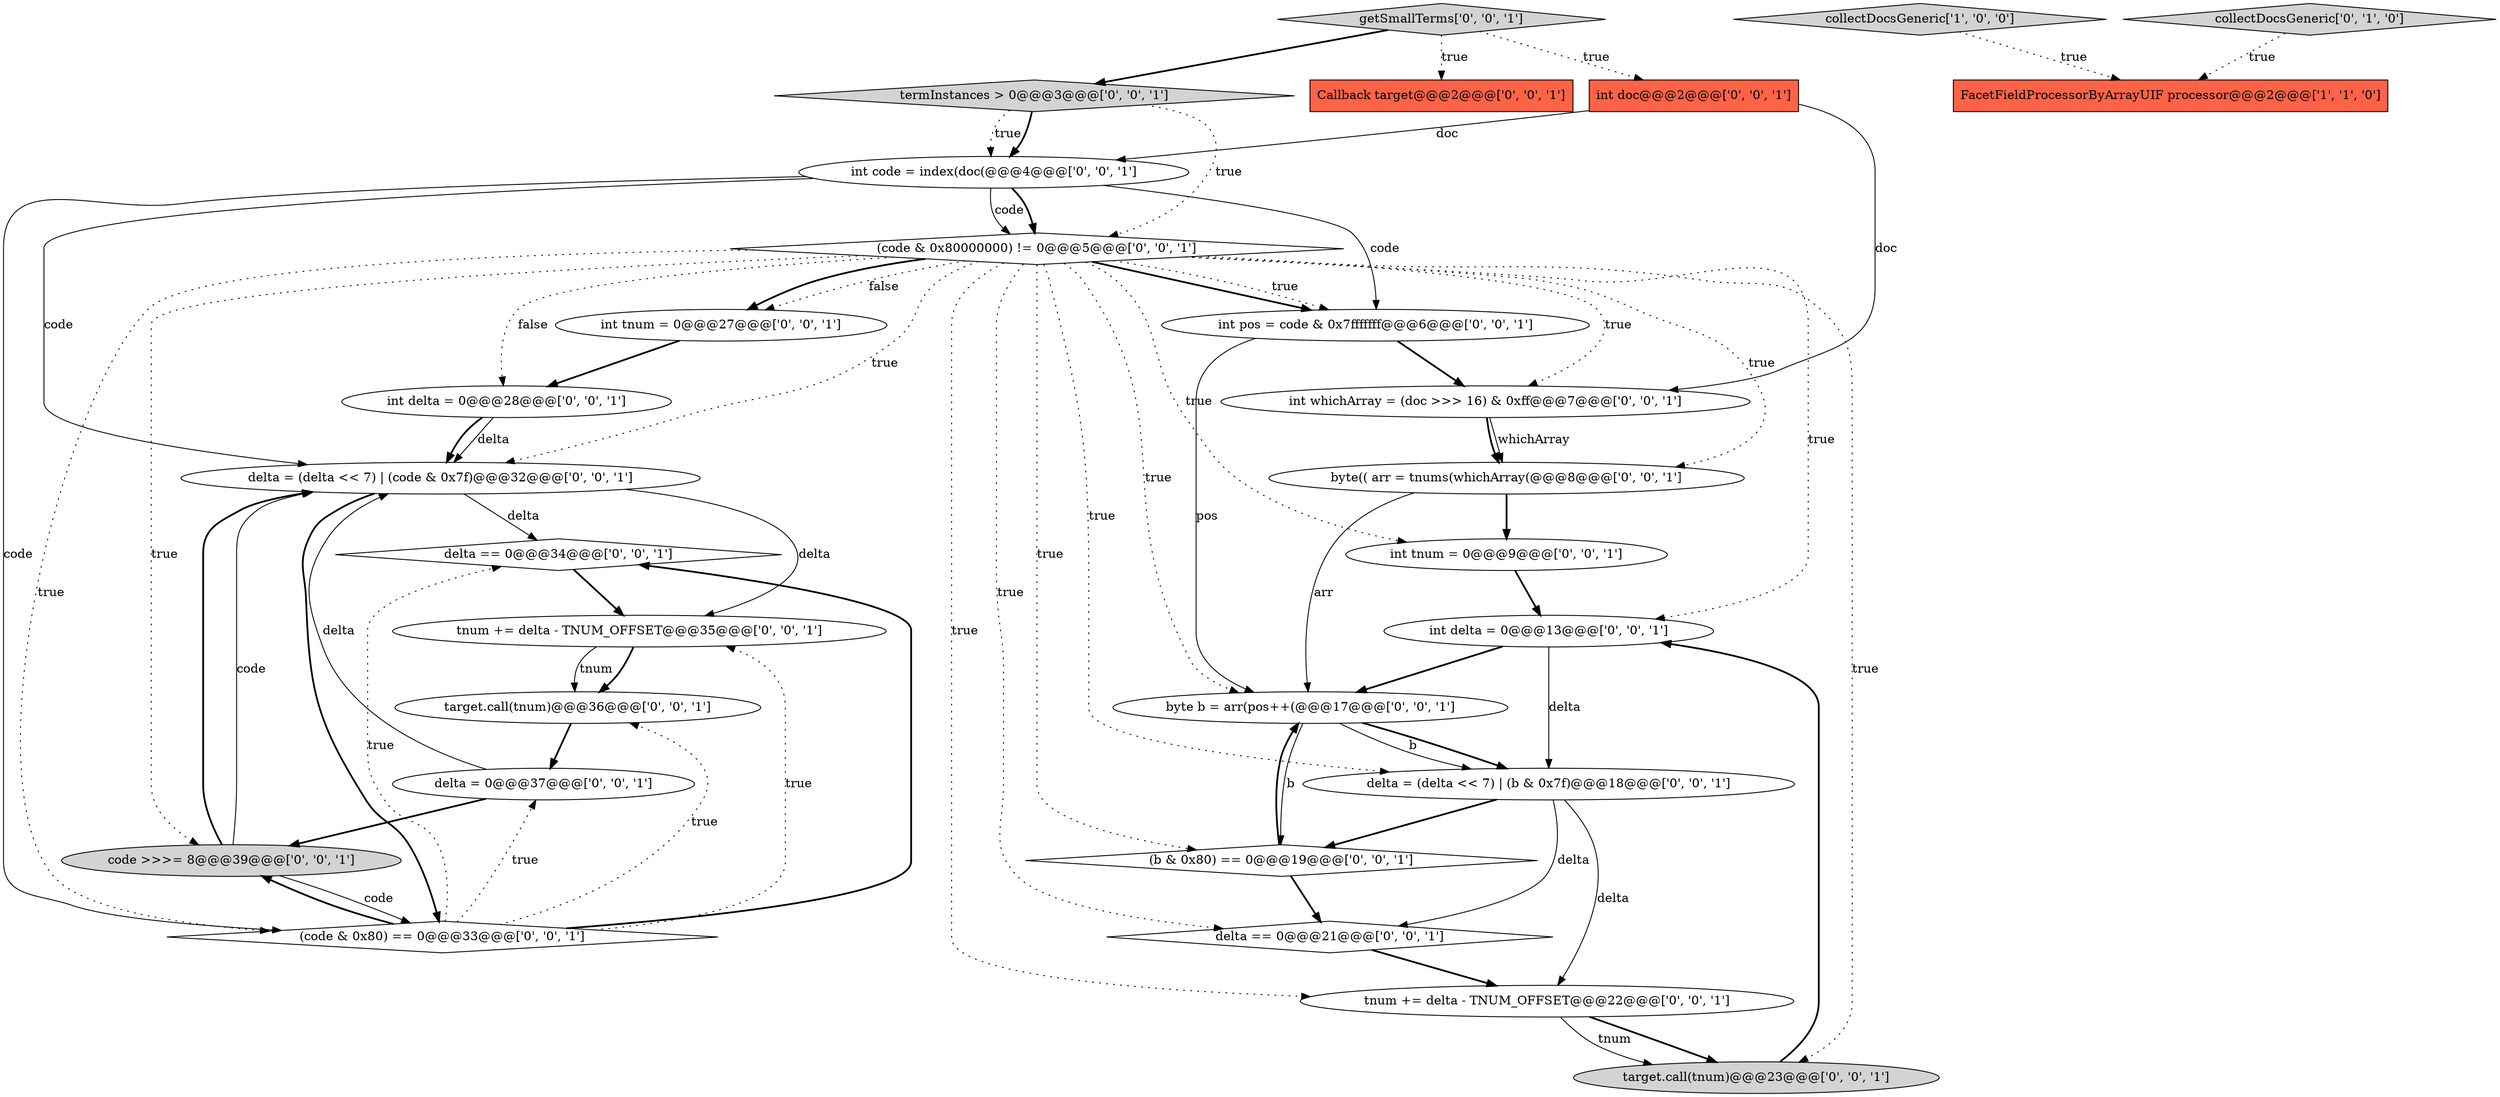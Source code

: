 digraph {
15 [style = filled, label = "int tnum = 0@@@9@@@['0', '0', '1']", fillcolor = white, shape = ellipse image = "AAA0AAABBB3BBB"];
11 [style = filled, label = "termInstances > 0@@@3@@@['0', '0', '1']", fillcolor = lightgray, shape = diamond image = "AAA0AAABBB3BBB"];
1 [style = filled, label = "collectDocsGeneric['1', '0', '0']", fillcolor = lightgray, shape = diamond image = "AAA0AAABBB1BBB"];
27 [style = filled, label = "delta = (delta << 7) | (code & 0x7f)@@@32@@@['0', '0', '1']", fillcolor = white, shape = ellipse image = "AAA0AAABBB3BBB"];
25 [style = filled, label = "int pos = code & 0x7fffffff@@@6@@@['0', '0', '1']", fillcolor = white, shape = ellipse image = "AAA0AAABBB3BBB"];
5 [style = filled, label = "(code & 0x80000000) != 0@@@5@@@['0', '0', '1']", fillcolor = white, shape = diamond image = "AAA0AAABBB3BBB"];
28 [style = filled, label = "tnum += delta - TNUM_OFFSET@@@22@@@['0', '0', '1']", fillcolor = white, shape = ellipse image = "AAA0AAABBB3BBB"];
13 [style = filled, label = "target.call(tnum)@@@36@@@['0', '0', '1']", fillcolor = white, shape = ellipse image = "AAA0AAABBB3BBB"];
12 [style = filled, label = "target.call(tnum)@@@23@@@['0', '0', '1']", fillcolor = lightgray, shape = ellipse image = "AAA0AAABBB3BBB"];
26 [style = filled, label = "int delta = 0@@@28@@@['0', '0', '1']", fillcolor = white, shape = ellipse image = "AAA0AAABBB3BBB"];
21 [style = filled, label = "byte b = arr(pos++(@@@17@@@['0', '0', '1']", fillcolor = white, shape = ellipse image = "AAA0AAABBB3BBB"];
0 [style = filled, label = "FacetFieldProcessorByArrayUIF processor@@@2@@@['1', '1', '0']", fillcolor = tomato, shape = box image = "AAA0AAABBB1BBB"];
16 [style = filled, label = "getSmallTerms['0', '0', '1']", fillcolor = lightgray, shape = diamond image = "AAA0AAABBB3BBB"];
2 [style = filled, label = "collectDocsGeneric['0', '1', '0']", fillcolor = lightgray, shape = diamond image = "AAA0AAABBB2BBB"];
24 [style = filled, label = "code >>>= 8@@@39@@@['0', '0', '1']", fillcolor = lightgray, shape = ellipse image = "AAA0AAABBB3BBB"];
18 [style = filled, label = "delta == 0@@@34@@@['0', '0', '1']", fillcolor = white, shape = diamond image = "AAA0AAABBB3BBB"];
19 [style = filled, label = "int tnum = 0@@@27@@@['0', '0', '1']", fillcolor = white, shape = ellipse image = "AAA0AAABBB3BBB"];
10 [style = filled, label = "int code = index(doc(@@@4@@@['0', '0', '1']", fillcolor = white, shape = ellipse image = "AAA0AAABBB3BBB"];
23 [style = filled, label = "(b & 0x80) == 0@@@19@@@['0', '0', '1']", fillcolor = white, shape = diamond image = "AAA0AAABBB3BBB"];
22 [style = filled, label = "delta = (delta << 7) | (b & 0x7f)@@@18@@@['0', '0', '1']", fillcolor = white, shape = ellipse image = "AAA0AAABBB3BBB"];
9 [style = filled, label = "delta == 0@@@21@@@['0', '0', '1']", fillcolor = white, shape = diamond image = "AAA0AAABBB3BBB"];
17 [style = filled, label = "delta = 0@@@37@@@['0', '0', '1']", fillcolor = white, shape = ellipse image = "AAA0AAABBB3BBB"];
4 [style = filled, label = "Callback target@@@2@@@['0', '0', '1']", fillcolor = tomato, shape = box image = "AAA0AAABBB3BBB"];
3 [style = filled, label = "(code & 0x80) == 0@@@33@@@['0', '0', '1']", fillcolor = white, shape = diamond image = "AAA0AAABBB3BBB"];
6 [style = filled, label = "int whichArray = (doc >>> 16) & 0xff@@@7@@@['0', '0', '1']", fillcolor = white, shape = ellipse image = "AAA0AAABBB3BBB"];
20 [style = filled, label = "int delta = 0@@@13@@@['0', '0', '1']", fillcolor = white, shape = ellipse image = "AAA0AAABBB3BBB"];
14 [style = filled, label = "byte(( arr = tnums(whichArray(@@@8@@@['0', '0', '1']", fillcolor = white, shape = ellipse image = "AAA0AAABBB3BBB"];
7 [style = filled, label = "tnum += delta - TNUM_OFFSET@@@35@@@['0', '0', '1']", fillcolor = white, shape = ellipse image = "AAA0AAABBB3BBB"];
8 [style = filled, label = "int doc@@@2@@@['0', '0', '1']", fillcolor = tomato, shape = box image = "AAA0AAABBB3BBB"];
11->5 [style = dotted, label="true"];
21->22 [style = solid, label="b"];
5->14 [style = dotted, label="true"];
5->19 [style = dotted, label="false"];
16->4 [style = dotted, label="true"];
5->19 [style = bold, label=""];
23->9 [style = bold, label=""];
3->24 [style = bold, label=""];
20->22 [style = solid, label="delta"];
5->22 [style = dotted, label="true"];
11->10 [style = dotted, label="true"];
21->22 [style = bold, label=""];
28->12 [style = bold, label=""];
6->14 [style = solid, label="whichArray"];
1->0 [style = dotted, label="true"];
10->27 [style = solid, label="code"];
27->3 [style = bold, label=""];
5->9 [style = dotted, label="true"];
13->17 [style = bold, label=""];
5->3 [style = dotted, label="true"];
5->21 [style = dotted, label="true"];
27->18 [style = solid, label="delta"];
25->21 [style = solid, label="pos"];
3->17 [style = dotted, label="true"];
5->15 [style = dotted, label="true"];
8->10 [style = solid, label="doc"];
5->12 [style = dotted, label="true"];
21->23 [style = solid, label="b"];
5->27 [style = dotted, label="true"];
3->18 [style = bold, label=""];
10->3 [style = solid, label="code"];
26->27 [style = bold, label=""];
14->21 [style = solid, label="arr"];
5->26 [style = dotted, label="false"];
24->27 [style = solid, label="code"];
23->21 [style = bold, label=""];
5->6 [style = dotted, label="true"];
20->21 [style = bold, label=""];
8->6 [style = solid, label="doc"];
7->13 [style = bold, label=""];
11->10 [style = bold, label=""];
26->27 [style = solid, label="delta"];
6->14 [style = bold, label=""];
27->7 [style = solid, label="delta"];
3->18 [style = dotted, label="true"];
17->27 [style = solid, label="delta"];
5->25 [style = bold, label=""];
17->24 [style = bold, label=""];
5->24 [style = dotted, label="true"];
19->26 [style = bold, label=""];
24->3 [style = solid, label="code"];
12->20 [style = bold, label=""];
28->12 [style = solid, label="tnum"];
15->20 [style = bold, label=""];
7->13 [style = solid, label="tnum"];
16->8 [style = dotted, label="true"];
9->28 [style = bold, label=""];
5->25 [style = dotted, label="true"];
2->0 [style = dotted, label="true"];
3->7 [style = dotted, label="true"];
10->25 [style = solid, label="code"];
22->9 [style = solid, label="delta"];
22->23 [style = bold, label=""];
24->27 [style = bold, label=""];
14->15 [style = bold, label=""];
10->5 [style = solid, label="code"];
25->6 [style = bold, label=""];
5->23 [style = dotted, label="true"];
3->13 [style = dotted, label="true"];
10->5 [style = bold, label=""];
22->28 [style = solid, label="delta"];
16->11 [style = bold, label=""];
5->28 [style = dotted, label="true"];
5->20 [style = dotted, label="true"];
18->7 [style = bold, label=""];
}
